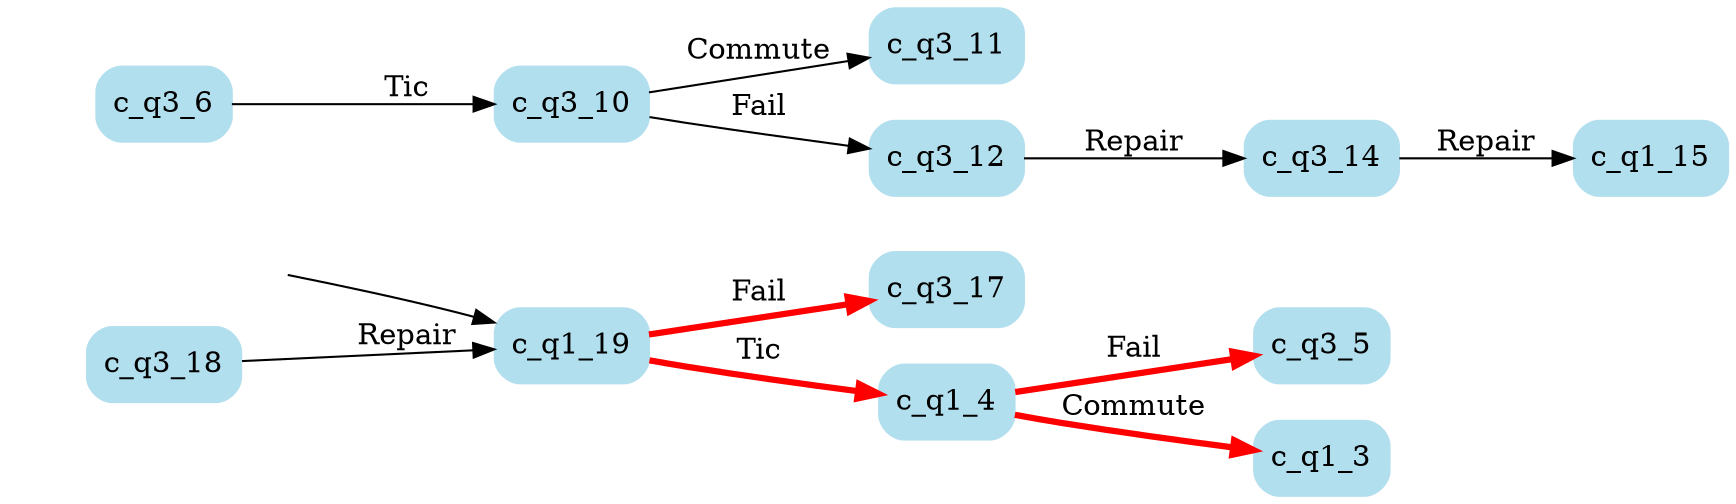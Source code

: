 digraph G {

	rankdir = LR;

	start_c_q1_19[style=invisible];

	node[shape=box, style="rounded, filled", color=lightblue2];

	c_q3_6[label="c_q3_6"];
	c_q3_11[label="c_q3_11"];
	c_q3_14[label="c_q3_14"];
	c_q3_17[label="c_q3_17"];
	c_q3_5[label="c_q3_5"];
	c_q3_12[label="c_q3_12"];
	c_q1_3[label="c_q1_3"];
	c_q3_18[label="c_q3_18"];
	c_q1_15[label="c_q1_15"];
	c_q1_4[label="c_q1_4"];
	c_q1_19[label="c_q1_19"];
	c_q3_10[label="c_q3_10"];

	start_c_q1_19 -> c_q1_19;
	c_q1_19 -> c_q1_4[label="Tic", penwidth=3, color=red];
	c_q1_4 -> c_q1_3[label="Commute", penwidth=3, color=red];
	c_q1_4 -> c_q3_5[label="Fail", penwidth=3, color=red];
	c_q3_6 -> c_q3_10[label="Tic"];
	c_q3_10 -> c_q3_12[label="Fail"];
	c_q3_10 -> c_q3_11[label="Commute"];
	c_q3_12 -> c_q3_14[label="Repair"];
	c_q3_14 -> c_q1_15[label="Repair"];
	c_q1_19 -> c_q3_17[label="Fail", penwidth=3, color=red];
	c_q3_18 -> c_q1_19[label="Repair"];

}